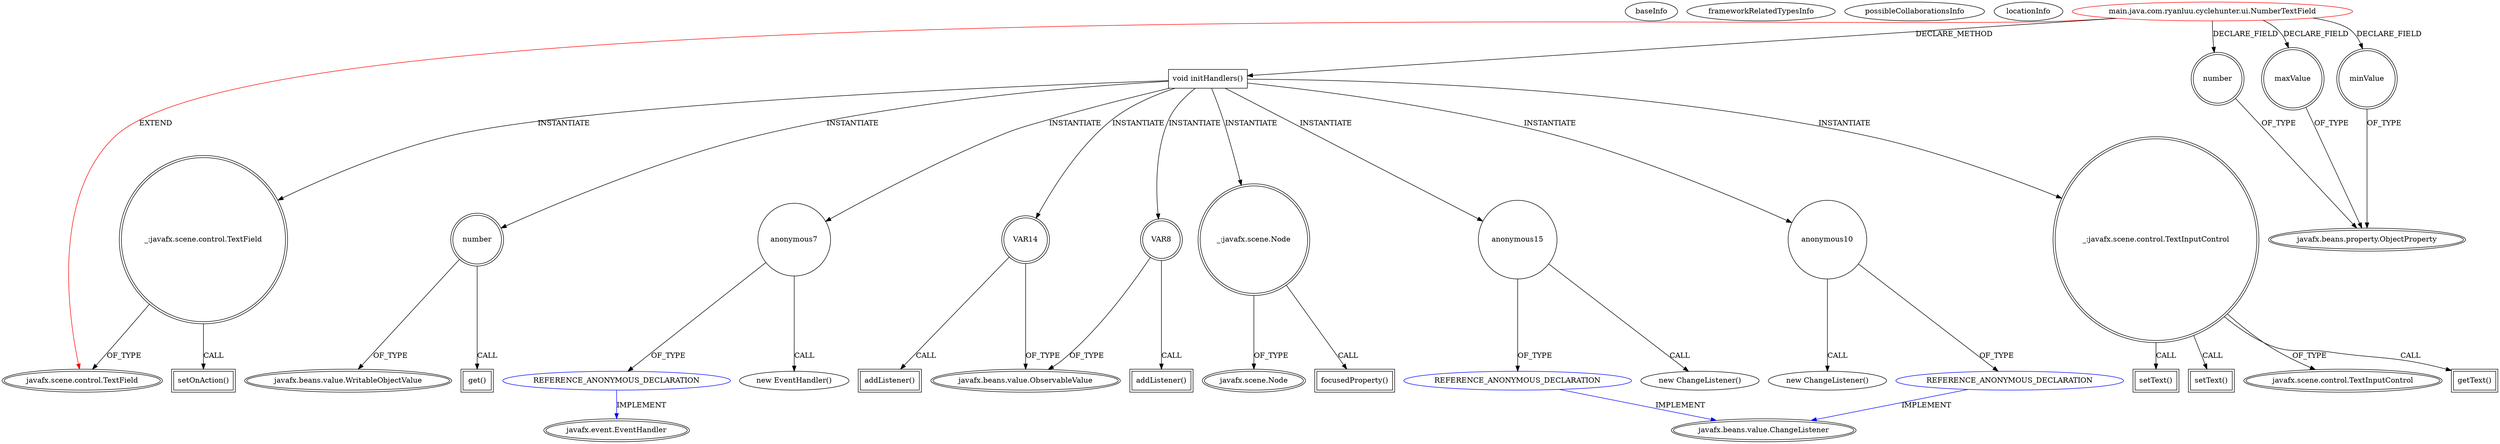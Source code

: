 digraph {
baseInfo[graphId=4043,category="extension_graph",isAnonymous=false,possibleRelation=true]
frameworkRelatedTypesInfo[0="javafx.scene.control.TextField"]
possibleCollaborationsInfo[0="4043~CLIENT_METHOD_DECLARATION-INSTANTIATION-~javafx.scene.control.TextField ~javafx.event.EventHandler ~false~true",1="4043~CLIENT_METHOD_DECLARATION-INSTANTIATION-~javafx.scene.control.TextField ~javafx.beans.value.ChangeListener ~false~true"]
locationInfo[projectName="rluu-cyclehunter",filePath="/rluu-cyclehunter/cyclehunter-javafx-master/src/main/java/com/ryanluu/cyclehunter/ui/NumberTextField.java",contextSignature="NumberTextField",graphId="4043"]
0[label="main.java.com.ryanluu.cyclehunter.ui.NumberTextField",vertexType="ROOT_CLIENT_CLASS_DECLARATION",isFrameworkType=false,color=red]
1[label="javafx.scene.control.TextField",vertexType="FRAMEWORK_CLASS_TYPE",isFrameworkType=true,peripheries=2]
2[label="maxValue",vertexType="FIELD_DECLARATION",isFrameworkType=true,peripheries=2,shape=circle]
3[label="javafx.beans.property.ObjectProperty",vertexType="FRAMEWORK_CLASS_TYPE",isFrameworkType=true,peripheries=2]
4[label="minValue",vertexType="FIELD_DECLARATION",isFrameworkType=true,peripheries=2,shape=circle]
6[label="number",vertexType="FIELD_DECLARATION",isFrameworkType=true,peripheries=2,shape=circle]
39[label="void initHandlers()",vertexType="CLIENT_METHOD_DECLARATION",isFrameworkType=false,shape=box]
40[label="_:javafx.scene.control.TextField",vertexType="VARIABLE_EXPRESION",isFrameworkType=true,peripheries=2,shape=circle]
41[label="setOnAction()",vertexType="INSIDE_CALL",isFrameworkType=true,peripheries=2,shape=box]
44[label="anonymous7",vertexType="VARIABLE_EXPRESION",isFrameworkType=false,shape=circle]
45[label="REFERENCE_ANONYMOUS_DECLARATION",vertexType="REFERENCE_ANONYMOUS_DECLARATION",isFrameworkType=false,color=blue]
46[label="javafx.event.EventHandler",vertexType="FRAMEWORK_INTERFACE_TYPE",isFrameworkType=true,peripheries=2]
43[label="new EventHandler()",vertexType="CONSTRUCTOR_CALL",isFrameworkType=false]
47[label="VAR8",vertexType="VARIABLE_EXPRESION",isFrameworkType=true,peripheries=2,shape=circle]
49[label="javafx.beans.value.ObservableValue",vertexType="FRAMEWORK_INTERFACE_TYPE",isFrameworkType=true,peripheries=2]
48[label="addListener()",vertexType="INSIDE_CALL",isFrameworkType=true,peripheries=2,shape=box]
50[label="_:javafx.scene.Node",vertexType="VARIABLE_EXPRESION",isFrameworkType=true,peripheries=2,shape=circle]
52[label="javafx.scene.Node",vertexType="FRAMEWORK_CLASS_TYPE",isFrameworkType=true,peripheries=2]
51[label="focusedProperty()",vertexType="INSIDE_CALL",isFrameworkType=true,peripheries=2,shape=box]
54[label="anonymous10",vertexType="VARIABLE_EXPRESION",isFrameworkType=false,shape=circle]
55[label="REFERENCE_ANONYMOUS_DECLARATION",vertexType="REFERENCE_ANONYMOUS_DECLARATION",isFrameworkType=false,color=blue]
56[label="javafx.beans.value.ChangeListener",vertexType="FRAMEWORK_INTERFACE_TYPE",isFrameworkType=true,peripheries=2]
53[label="new ChangeListener()",vertexType="CONSTRUCTOR_CALL",isFrameworkType=false]
57[label="_:javafx.scene.control.TextInputControl",vertexType="VARIABLE_EXPRESION",isFrameworkType=true,peripheries=2,shape=circle]
59[label="javafx.scene.control.TextInputControl",vertexType="FRAMEWORK_CLASS_TYPE",isFrameworkType=true,peripheries=2]
58[label="getText()",vertexType="INSIDE_CALL",isFrameworkType=true,peripheries=2,shape=box]
61[label="setText()",vertexType="INSIDE_CALL",isFrameworkType=true,peripheries=2,shape=box]
62[label="number",vertexType="VARIABLE_EXPRESION",isFrameworkType=true,peripheries=2,shape=circle]
64[label="javafx.beans.value.WritableObjectValue",vertexType="FRAMEWORK_INTERFACE_TYPE",isFrameworkType=true,peripheries=2]
63[label="get()",vertexType="INSIDE_CALL",isFrameworkType=true,peripheries=2,shape=box]
65[label="VAR14",vertexType="VARIABLE_EXPRESION",isFrameworkType=true,peripheries=2,shape=circle]
66[label="addListener()",vertexType="INSIDE_CALL",isFrameworkType=true,peripheries=2,shape=box]
69[label="anonymous15",vertexType="VARIABLE_EXPRESION",isFrameworkType=false,shape=circle]
70[label="REFERENCE_ANONYMOUS_DECLARATION",vertexType="REFERENCE_ANONYMOUS_DECLARATION",isFrameworkType=false,color=blue]
68[label="new ChangeListener()",vertexType="CONSTRUCTOR_CALL",isFrameworkType=false]
73[label="setText()",vertexType="INSIDE_CALL",isFrameworkType=true,peripheries=2,shape=box]
0->1[label="EXTEND",color=red]
0->2[label="DECLARE_FIELD"]
2->3[label="OF_TYPE"]
0->4[label="DECLARE_FIELD"]
4->3[label="OF_TYPE"]
0->6[label="DECLARE_FIELD"]
6->3[label="OF_TYPE"]
0->39[label="DECLARE_METHOD"]
39->40[label="INSTANTIATE"]
40->1[label="OF_TYPE"]
40->41[label="CALL"]
39->44[label="INSTANTIATE"]
45->46[label="IMPLEMENT",color=blue]
44->45[label="OF_TYPE"]
44->43[label="CALL"]
39->47[label="INSTANTIATE"]
47->49[label="OF_TYPE"]
47->48[label="CALL"]
39->50[label="INSTANTIATE"]
50->52[label="OF_TYPE"]
50->51[label="CALL"]
39->54[label="INSTANTIATE"]
55->56[label="IMPLEMENT",color=blue]
54->55[label="OF_TYPE"]
54->53[label="CALL"]
39->57[label="INSTANTIATE"]
57->59[label="OF_TYPE"]
57->58[label="CALL"]
57->61[label="CALL"]
39->62[label="INSTANTIATE"]
62->64[label="OF_TYPE"]
62->63[label="CALL"]
39->65[label="INSTANTIATE"]
65->49[label="OF_TYPE"]
65->66[label="CALL"]
39->69[label="INSTANTIATE"]
70->56[label="IMPLEMENT",color=blue]
69->70[label="OF_TYPE"]
69->68[label="CALL"]
57->73[label="CALL"]
}
